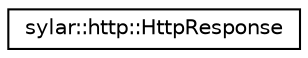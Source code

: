 digraph "类继承关系图"
{
 // LATEX_PDF_SIZE
  edge [fontname="Helvetica",fontsize="10",labelfontname="Helvetica",labelfontsize="10"];
  node [fontname="Helvetica",fontsize="10",shape=record];
  rankdir="LR";
  Node0 [label="sylar::http::HttpResponse",height=0.2,width=0.4,color="black", fillcolor="white", style="filled",URL="$classsylar_1_1http_1_1HttpResponse.html",tooltip="HTTP响应结构体"];
}
